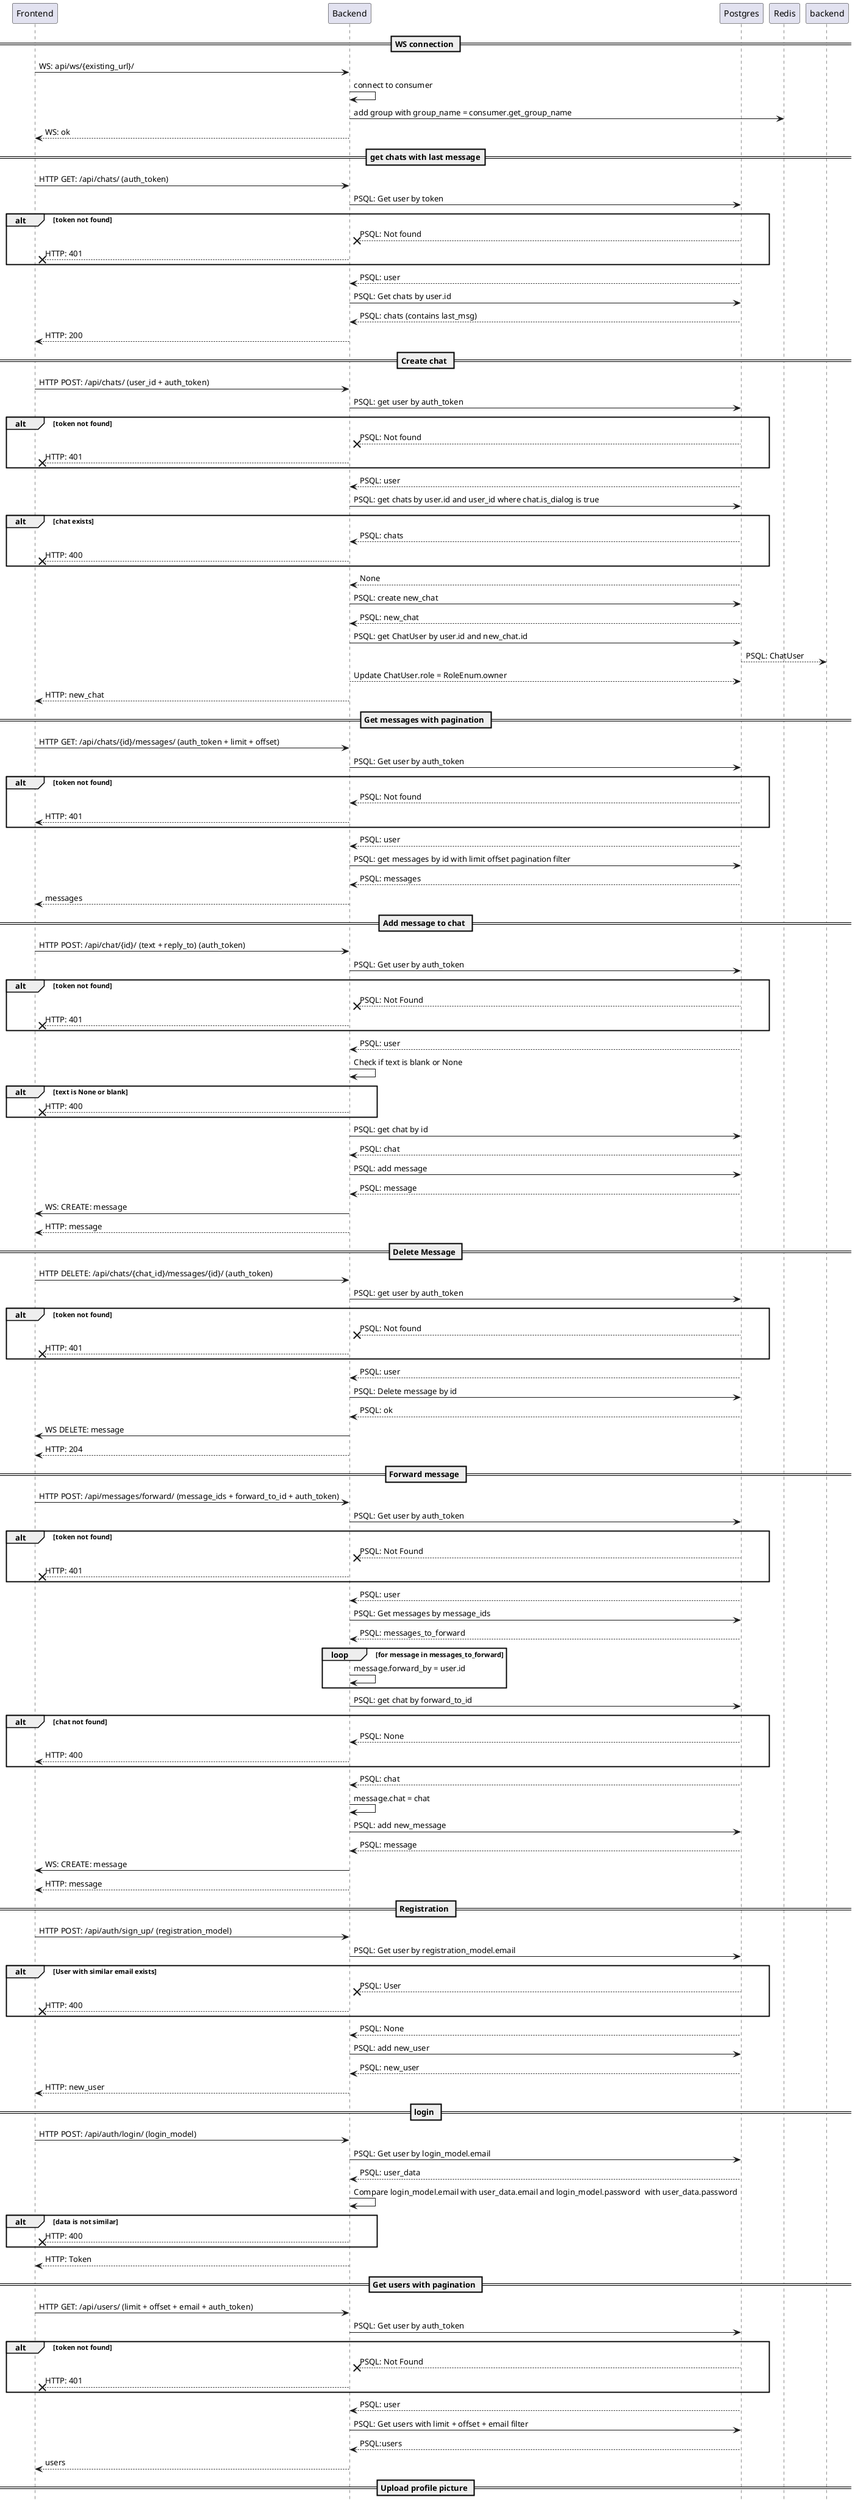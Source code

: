 @startuml
participant Frontend
participant Backend
participant Postgres
participant Redis


== WS connection ==
Frontend -> Backend: WS: api/ws/{existing_url}/
Backend -> Backend: connect to consumer
Backend -> Redis: add group with group_name = consumer.get_group_name
Backend --> Frontend: WS: ok

== get chats with last message==
Frontend -> Backend: HTTP GET: /api/chats/ (auth_token)
Backend -> Postgres: PSQL: Get user by token

alt token not found
Postgres --x Backend: PSQL: Not found
Backend --x Frontend: HTTP: 401
end alt

Postgres --> Backend: PSQL: user
Backend -> Postgres: PSQL: Get chats by user.id
Postgres --> Backend: PSQL: chats (contains last_msg)
Backend --> Frontend: HTTP: 200


== Create chat ==
Frontend -> Backend: HTTP POST: /api/chats/ (user_id + auth_token)
Backend -> Postgres: PSQL: get user by auth_token

alt token not found
Postgres --x Backend: PSQL: Not found
Backend --x Frontend: HTTP: 401
end alt

Postgres --> Backend: PSQL: user
Backend -> Postgres: PSQL: get chats by user.id and user_id where chat.is_dialog is true

alt chat exists
Postgres --> Backend: PSQL: chats
Backend --x Frontend: HTTP: 400
end alt

Postgres --> Backend: None
Backend -> Postgres: PSQL: create new_chat
Postgres --> Backend: PSQL: new_chat
Backend -> Postgres: PSQL: get ChatUser by user.id and new_chat.id
Postgres --> backend: PSQL: ChatUser
Backend --> Postgres: Update ChatUser.role = RoleEnum.owner
Backend --> Frontend: HTTP: new_chat


== Get messages with pagination ==
Frontend -> Backend: HTTP GET: /api/chats/{id}/messages/ (auth_token + limit + offset)
Backend -> Postgres: PSQL: Get user by auth_token

alt token not found
Postgres --> Backend: PSQL: Not found
Backend --> Frontend: HTTP: 401
end alt

Postgres --> Backend: PSQL: user
Backend -> Postgres: PSQL: get messages by id with limit offset pagination filter
Postgres --> Backend: PSQL: messages
Backend --> Frontend: messages


== Add message to chat ==
Frontend -> Backend: HTTP POST: /api/chat/{id}/ (text + reply_to) (auth_token)
Backend -> Postgres: PSQL: Get user by auth_token

alt token not found
Postgres --x Backend: PSQL: Not Found
Backend --x Frontend: HTTP: 401
end alt

Postgres --> Backend: PSQL: user
Backend -> Backend: Check if text is blank or None

alt text is None or blank
Backend --x Frontend: HTTP: 400
end alt

Backend -> Postgres: PSQL: get chat by id
Postgres --> Backend: PSQL: chat
Backend -> Postgres: PSQL: add message
Postgres --> Backend: PSQL: message
Backend -> Frontend: WS: CREATE: message
Backend --> Frontend: HTTP: message


== Delete Message ==
Frontend -> Backend: HTTP DELETE: /api/chats/{chat_id}/messages/{id}/ (auth_token)
Backend -> Postgres: PSQL: get user by auth_token

alt token not found
Postgres --x Backend: PSQL: Not found
Backend --x Frontend: HTTP: 401
end alt

Postgres --> Backend: PSQL: user
Backend -> Postgres: PSQL: Delete message by id
Postgres --> Backend: PSQL: ok
Backend -> Frontend: WS DELETE: message
Backend --> Frontend: HTTP: 204


== Forward message ==
Frontend -> Backend: HTTP POST: /api/messages/forward/ (message_ids + forward_to_id + auth_token)
Backend -> Postgres: PSQL: Get user by auth_token

alt token not found
Postgres --x Backend: PSQL: Not Found
Backend --x Frontend: HTTP: 401
end alt

Postgres --> Backend: PSQL: user
Backend -> Postgres: PSQL: Get messages by message_ids
Postgres --> Backend: PSQL: messages_to_forward
loop for message in messages_to_forward
Backend -> Backend: message.forward_by = user.id
end loop
Backend -> Postgres: PSQL: get chat by forward_to_id

alt chat not found
Postgres --> Backend: PSQL: None
Backend --> Frontend: HTTP: 400
end alt

Postgres --> Backend: PSQL: chat
Backend -> Backend: message.chat = chat
Backend -> Postgres: PSQL: add new_message
Postgres --> Backend: PSQL: message
Backend -> Frontend: WS: CREATE: message
Backend --> Frontend: HTTP: message

== Registration ==
Frontend -> Backend: HTTP POST: /api/auth/sign_up/ (registration_model)
Backend -> Postgres: PSQL: Get user by registration_model.email

alt User with similar email exists
Postgres --x Backend: PSQL: User
Backend --x Frontend: HTTP: 400
end alt

Postgres --> Backend: PSQL: None
Backend -> Postgres: PSQL: add new_user
Postgres --> Backend: PSQL: new_user
Backend --> Frontend: HTTP: new_user


== login ==
Frontend -> Backend: HTTP POST: /api/auth/login/ (login_model)
Backend -> Postgres: PSQL: Get user by login_model.email
Postgres --> Backend: PSQL: user_data
Backend -> Backend: Compare login_model.email with user_data.email and login_model.password  with user_data.password

alt data is not similar
Backend --x Frontend: HTTP: 400
end alt

Backend --> Frontend: HTTP: Token


== Get users with pagination ==
Frontend -> Backend: HTTP GET: /api/users/ (limit + offset + email + auth_token)
Backend -> Postgres: PSQL: Get user by auth_token

alt token not found
Postgres --x Backend: PSQL: Not Found
Backend --x Frontend: HTTP: 401
end alt

Postgres --> Backend: PSQL: user
Backend -> Postgres: PSQL: Get users with limit + offset + email filter
Postgres --> Backend: PSQL:users
Backend --> Frontend: users

== Upload profile picture ==
Frontend -> Backend: HTTP POST: /api/users/{id}/ (profile_picture + auth_token)
Backend -> Postgres: PSQL: Get user by auth_token

alt token not found
Postgres --x Backend: PSQL: Not Found
Backend --x Frontend: HTTP: 401
end alt

Postgres --> Backend: PSQL: user

Backend -> Backend: save profile_picture to media storage
Backend -> Postgres: PSQL: Update user.profile_picture = profile_picture
Postgres --> Backend: PSQL OK
Backend --> Frontend: HTTP: user


== add attachment ==
Frontend -> Backend: HTTP POST: /api/chats/{id}/attachments (auth_token + attachment)
Backend -> Postgres: PSQL: Get user by auth_token

alt token not found
Postgres --x Backend: PSQL: Not Found
Backend --x Frontend: HTTP: 401
end alt

Postgres --> Backend: PSQL: user
Backend -> Postgres: PSQL: Get chat by id

alt chat not found
Postgres --x Backend: PSQL: Not Found
Backend --x Frontend: HTTP: 404
end alt

Postgres --> Backend: PSQL: chat
Backend -> Postgres: PSQL: save attachment.file to media storage
Postgres --> Backend: PSQL: attachment

Backend -> Frontend: WS: CREATE: attachment
Backend --> Frontend: HTTP: 201

== Delete attachment ==
Frontend -> Backend: HTTP DELETE: /api/attachments/{id}
Backend -> Postgres: PSQL: Get user by auth_token

alt token not found
Postgres --x Backend: PSQL: Not Found
Backend --x Frontend: HTTP: 401
end alt

Postgres --> Backend: PSQL: user
Backend -> Postgres: PSQL: Get attachment by id

alt attachment not found
Postgres --x Backend: PSQL: Not Found
Backend --x Frontend: HTTP: 404
end alt

Postgres --> Backend: PSQL: attachment
Backend -> Postgres: PSQL: Get chat by attachment.chat.id
Postgres --> Backend: PSQL: chat
Backend -> Backend: chat.users contains user

alt user isn't member of the chat
Backend --x Frontend: HTTP: 400
end alt

Backend -> Postgres: PSQL: Delete attachment
Postgres --> Backend: PSQL: OK
Backend -> Frontend: WS: DELETE: attachment
Backend --> Frontend: HTTP: 204

== Get attachments with pagination ==
Frontend -> Backend: HTTP GET: /api/chats/{id}/attachments (limit + offset + auth_token)
Backend -> Postgres: PSQL: Get user by auth_token

alt token not found
Postgres --x Backend: PSQL: Not Found
Backend --x Frontend: HTTP: 401
end alt

Postgres --> Backend: PSQL: user
Backend -> Postgres: PSQL: Get chat by id

alt chat not found
Postgres --x Backend: PSQL: Not Found
Backend --x Frontend: HTTP: 404
end alt

Postgres --> Backend: PSQL: chat
Backend -> Postgres: PSQL: get attachments with limit offset filters
Postgres --> Backend: PSQL:  attachments
Backend --> Frontend: HTTP: attachments

== set user role in chat ==
Frontend -> Backend: HTTP PATCH: /api/chats/{id}/users/{user_id} (auth_token + new_role)
Backend -> Postgres: PSQL: Get user by auth_token

alt token not found
Postgres --x Backend: PSQL: Not Found
Backend --x Frontend: HTTP: 401
end alt

Postgres --> Backend: PSQL: user
Backend -> Postgres: PSQL: get role by user.id
Postgres --> Backend: PSQL: role

Backend -> Backend: check role
alt role is not RoleEnum.owner or RoleEnum.admin
Backend --x Frontend: HTTP: 403
end alt

Backend -> Postgres: PSQL: get role by user_id
Postgres --> Backend: PSQL: role
Backend -> Backend: check role

alt role is RoleEnum.owner (owner role is immutable)
Backend --x Frontend: HTTP: 403
end alt

Backend -> Postgres: PSQL: Get chat_user by id and user_id

alt chat_user not found
Postgres --x Backend: PSQL: Not Found
Backend --x Frontend: HTTP: 404
end alt

Postgres -> Backend: PSQL: chat_user
Backend -> Postgres: PSQL: Update chat_user.role = new_role
Postgres --> Backend: PSQL: OK
Backend --> Frontend: HTTP: 204

== add user to chat ==
Frontend -> Backend: HTTP PATCH: /api/chats/{id}/users (user_ids + auth_token)
Backend -> Postgres: PSQL: Get user by auth_token

alt token not found
Postgres --x Backend: PSQL: Not Found
Backend --x Frontend: HTTP: 401
end alt

Postgres --> Backend: PSQL: user
Backend -> Postgres: PSQL: get role by user.id
Postgres --> Backend: PSQL: role

Backend -> Backend: check role
alt role is not owner or admin
Backend --x Frontend: HTTP: 403
end alt

Backend -> Postgres: PSQL: Get chat by id

alt chat not found
Postgres --x Backend: PSQL: Not Found
Backend --x Frontend: HTTP: 404
end alt

Postgres --> Backend: PSQL: chat
Backend -> Postgres: PSQL: get new_chat_users by user_ids
Postgres --> Backend: PSQL: new_chat_users
Backend -> Postgres: PSQL: Update chat.users append new_chat_users
Postgres --> Backend: PSQL: OK
Backend --> Frontend: HTTP: 204

== delete user from chat ==
Frontend -> Backend: HTTP DELETE: /api/chats/{id}/users/{user_id} (auth_token)
Backend -> Postgres: PSQL: Get user by auth_token

alt token not found
Postgres --x Backend: PSQL: Not Found
Backend --x Frontend: HTTP: 401
end alt

Postgres --> Backend: PSQL: user
Backend -> Postgres: PSQL: get role by user.id
Postgres --> Backend: PSQL: role

Backend -> Backend: check role
alt role is not RoleEnum.owner or RoleEnum.admin
Backend --x Frontend: HTTP: 403
end alt

Backend -> Postgres: PSQL: get role by id user_id
Postgres --> Backend: PSQL: role
Backend -> Backend: check role

alt role is RoleEnum.owner (owner role is immutable)
Backend --x Frontend: HTTP: 403
end alt

Backend -> Postgres: PSQL: remove chat_user by id and user_id

alt chat_user not found
Postgres --x Backend: PSQL: Not Found
Backend --x Frontend: HTTP: 404
end alt

Postgres --> Backend: PSQL: OK
Backend --> Frontend: HTTP: 204
@enduml